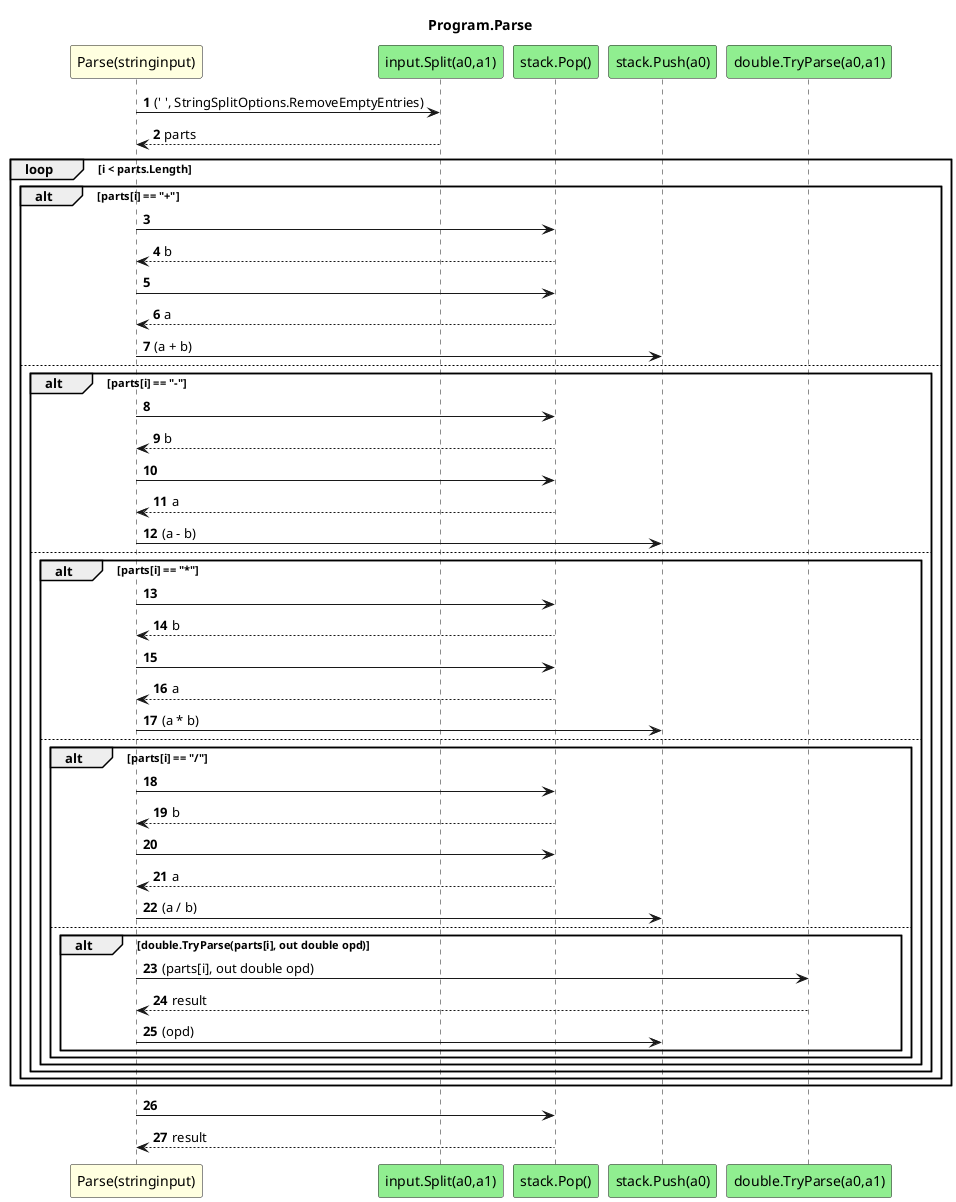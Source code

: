 @startuml Program.Parse
title Program.Parse
participant "Parse(stringinput)" as Parse_p0 #LightYellow
participant "input.Split(a0,a1)" as input_Split_a0_a1 #LightGreen
participant "stack.Pop()" as stack_Pop #LightGreen
participant "stack.Push(a0)" as stack_Push_a0 #LightGreen
participant "double.TryParse(a0,a1)" as double_TryParse_a0_a1 #LightGreen
autonumber
Parse_p0 -> input_Split_a0_a1 : (' ', StringSplitOptions.RemoveEmptyEntries)
input_Split_a0_a1 --> Parse_p0 : parts
loop i < parts.Length
    alt parts[i] == "+"
        Parse_p0 -> stack_Pop
        stack_Pop --> Parse_p0 : b
        Parse_p0 -> stack_Pop
        stack_Pop --> Parse_p0 : a
        Parse_p0 -> stack_Push_a0 : (a + b)
        else
            alt parts[i] == "-"
                Parse_p0 -> stack_Pop
                stack_Pop --> Parse_p0 : b
                Parse_p0 -> stack_Pop
                stack_Pop --> Parse_p0 : a
                Parse_p0 -> stack_Push_a0 : (a - b)
                else
                    alt parts[i] == "*"
                        Parse_p0 -> stack_Pop
                        stack_Pop --> Parse_p0 : b
                        Parse_p0 -> stack_Pop
                        stack_Pop --> Parse_p0 : a
                        Parse_p0 -> stack_Push_a0 : (a * b)
                        else
                            alt parts[i] == "/"
                                Parse_p0 -> stack_Pop
                                stack_Pop --> Parse_p0 : b
                                Parse_p0 -> stack_Pop
                                stack_Pop --> Parse_p0 : a
                                Parse_p0 -> stack_Push_a0 : (a / b)
                                else
                                    alt double.TryParse(parts[i], out double opd)
                                        Parse_p0 -> double_TryParse_a0_a1 : (parts[i], out double opd)
                                        double_TryParse_a0_a1 --> Parse_p0 : result
                                        Parse_p0 -> stack_Push_a0 : (opd)
                                    end
                            end
                    end
            end
    end
end
Parse_p0 -> stack_Pop
stack_Pop --> Parse_p0 : result
@enduml
